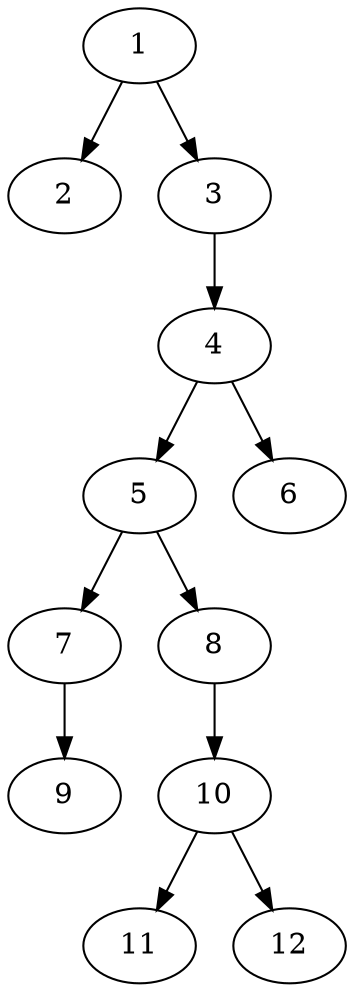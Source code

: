 // DAG (tier=1-easy, mode=compute, n=12, ccr=0.275, fat=0.436, density=0.327, regular=0.766, jump=0.042, mindata=262144, maxdata=2097152)
// DAG automatically generated by daggen at Sun Aug 24 16:33:32 2025
// /home/ermia/Project/Environments/daggen/bin/daggen --dot --ccr 0.275 --fat 0.436 --regular 0.766 --density 0.327 --jump 0.042 --mindata 262144 --maxdata 2097152 -n 12 
digraph G {
  1 [size="9628594441908522", alpha="0.18", expect_size="4814297220954261"]
  1 -> 2 [size ="22755013558272"]
  1 -> 3 [size ="22755013558272"]
  2 [size="524487332827966", alpha="0.11", expect_size="262243666413983"]
  3 [size="177093874763391", alpha="0.08", expect_size="88546937381695"]
  3 -> 4 [size ="5090551267328"]
  4 [size="43662448158625960", alpha="0.06", expect_size="21831224079312980"]
  4 -> 5 [size ="20835423223808"]
  4 -> 6 [size ="20835423223808"]
  5 [size="22795177354479924", alpha="0.20", expect_size="11397588677239962"]
  5 -> 7 [size ="9389905805312"]
  5 -> 8 [size ="9389905805312"]
  6 [size="426345699999744000", alpha="0.07", expect_size="213172849999872000"]
  7 [size="57149015102810", alpha="0.02", expect_size="28574507551405"]
  7 -> 9 [size ="3643013070848"]
  8 [size="36520347436056576", alpha="0.16", expect_size="18260173718028288"]
  8 -> 10 [size ="880602513408"]
  9 [size="87922180186727", alpha="0.04", expect_size="43961090093363"]
  10 [size="2369915288385748992", alpha="0.18", expect_size="1184957644192874496"]
  10 -> 11 [size ="14220401836032"]
  10 -> 12 [size ="14220401836032"]
  11 [size="5023245260401228", alpha="0.18", expect_size="2511622630200614"]
  12 [size="2321108513763360768", alpha="0.01", expect_size="1160554256881680384"]
}